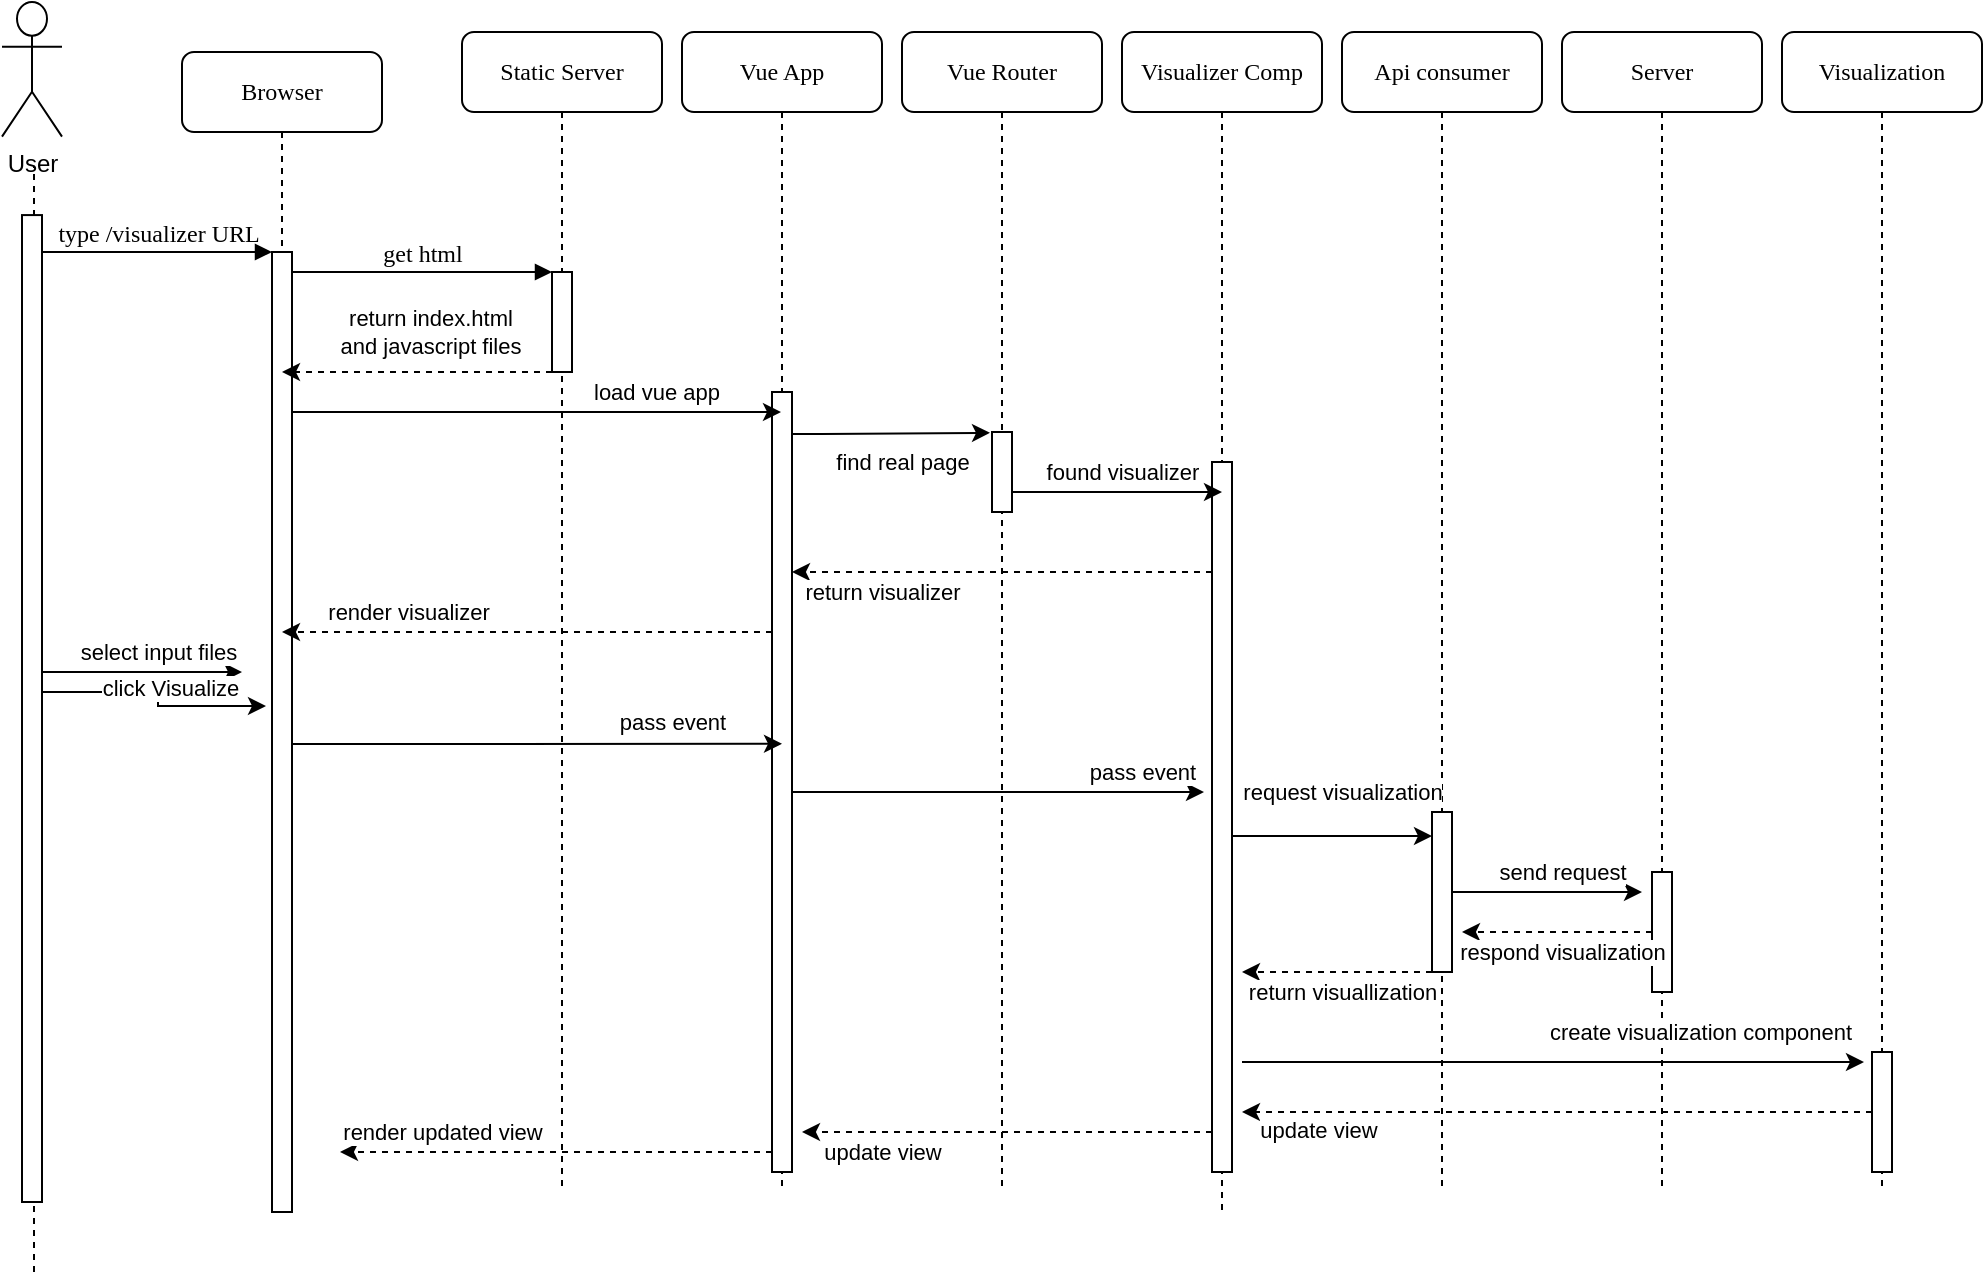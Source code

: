 <mxfile version="13.7.9" type="device"><diagram name="Page-1" id="13e1069c-82ec-6db2-03f1-153e76fe0fe0"><mxGraphModel dx="1422" dy="802" grid="1" gridSize="10" guides="1" tooltips="1" connect="1" arrows="1" fold="1" page="1" pageScale="1" pageWidth="1100" pageHeight="850" background="#ffffff" math="0" shadow="0"><root><mxCell id="0"/><mxCell id="1" parent="0"/><mxCell id="7baba1c4bc27f4b0-2" value="Browser" style="shape=umlLifeline;perimeter=lifelinePerimeter;whiteSpace=wrap;html=1;container=1;collapsible=0;recursiveResize=0;outlineConnect=0;rounded=1;shadow=0;comic=0;labelBackgroundColor=none;strokeWidth=1;fontFamily=Verdana;fontSize=12;align=center;" parent="1" vertex="1"><mxGeometry x="120" y="90" width="100" height="580" as="geometry"/></mxCell><mxCell id="7baba1c4bc27f4b0-10" value="" style="html=1;points=[];perimeter=orthogonalPerimeter;rounded=0;shadow=0;comic=0;labelBackgroundColor=none;strokeWidth=1;fontFamily=Verdana;fontSize=12;align=center;" parent="7baba1c4bc27f4b0-2" vertex="1"><mxGeometry x="45" y="100" width="10" height="480" as="geometry"/></mxCell><mxCell id="7baba1c4bc27f4b0-4" value="Vue App" style="shape=umlLifeline;perimeter=lifelinePerimeter;whiteSpace=wrap;html=1;container=1;collapsible=0;recursiveResize=0;outlineConnect=0;rounded=1;shadow=0;comic=0;labelBackgroundColor=none;strokeWidth=1;fontFamily=Verdana;fontSize=12;align=center;" parent="1" vertex="1"><mxGeometry x="370" y="80" width="100" height="580" as="geometry"/></mxCell><mxCell id="7baba1c4bc27f4b0-16" value="" style="html=1;points=[];perimeter=orthogonalPerimeter;rounded=0;shadow=0;comic=0;labelBackgroundColor=none;strokeWidth=1;fontFamily=Verdana;fontSize=12;align=center;" parent="7baba1c4bc27f4b0-4" vertex="1"><mxGeometry x="45" y="180" width="10" height="390" as="geometry"/></mxCell><mxCell id="7baba1c4bc27f4b0-5" value="Vue Router" style="shape=umlLifeline;perimeter=lifelinePerimeter;whiteSpace=wrap;html=1;container=1;collapsible=0;recursiveResize=0;outlineConnect=0;rounded=1;shadow=0;comic=0;labelBackgroundColor=none;strokeWidth=1;fontFamily=Verdana;fontSize=12;align=center;" parent="1" vertex="1"><mxGeometry x="480" y="80" width="100" height="580" as="geometry"/></mxCell><mxCell id="8UXBk4BIv4zKKEOPuzt_-30" value="" style="html=1;points=[];perimeter=orthogonalPerimeter;rounded=0;shadow=0;comic=0;labelBackgroundColor=none;strokeWidth=1;fontFamily=Verdana;fontSize=12;align=center;" vertex="1" parent="7baba1c4bc27f4b0-5"><mxGeometry x="45" y="200" width="10" height="40" as="geometry"/></mxCell><mxCell id="7baba1c4bc27f4b0-11" value="type /visualizer URL" style="html=1;verticalAlign=bottom;endArrow=block;entryX=0;entryY=0;labelBackgroundColor=none;fontFamily=Verdana;fontSize=12;edgeStyle=elbowEdgeStyle;elbow=vertical;" parent="1" source="7baba1c4bc27f4b0-9" target="7baba1c4bc27f4b0-10" edge="1"><mxGeometry relative="1" as="geometry"><mxPoint x="220" y="190" as="sourcePoint"/></mxGeometry></mxCell><mxCell id="7baba1c4bc27f4b0-14" value="get html" style="html=1;verticalAlign=bottom;endArrow=block;entryX=0;entryY=0;labelBackgroundColor=none;fontFamily=Verdana;fontSize=12;edgeStyle=elbowEdgeStyle;elbow=vertical;" parent="1" source="7baba1c4bc27f4b0-10" target="7baba1c4bc27f4b0-13" edge="1"><mxGeometry relative="1" as="geometry"><mxPoint x="370" y="200" as="sourcePoint"/></mxGeometry></mxCell><mxCell id="8UXBk4BIv4zKKEOPuzt_-25" value="" style="group" vertex="1" connectable="0" parent="1"><mxGeometry x="30" y="65" width="30" height="635" as="geometry"/></mxCell><mxCell id="8UXBk4BIv4zKKEOPuzt_-24" value="" style="endArrow=none;dashed=1;html=1;entryX=0.6;entryY=-0.05;entryDx=0;entryDy=0;entryPerimeter=0;" edge="1" parent="8UXBk4BIv4zKKEOPuzt_-25" target="7baba1c4bc27f4b0-9"><mxGeometry width="50" height="50" relative="1" as="geometry"><mxPoint x="16" y="635" as="sourcePoint"/><mxPoint x="40" y="585" as="targetPoint"/></mxGeometry></mxCell><mxCell id="8UXBk4BIv4zKKEOPuzt_-22" value="" style="group" vertex="1" connectable="0" parent="8UXBk4BIv4zKKEOPuzt_-25"><mxGeometry width="30" height="600" as="geometry"/></mxCell><mxCell id="7baba1c4bc27f4b0-9" value="" style="html=1;points=[];perimeter=orthogonalPerimeter;rounded=0;shadow=0;comic=0;labelBackgroundColor=none;strokeWidth=1;fontFamily=Verdana;fontSize=12;align=center;" parent="8UXBk4BIv4zKKEOPuzt_-22" vertex="1"><mxGeometry x="10" y="106.542" width="10" height="493.458" as="geometry"/></mxCell><mxCell id="8UXBk4BIv4zKKEOPuzt_-17" value="User" style="shape=umlActor;verticalLabelPosition=bottom;verticalAlign=top;html=1;" vertex="1" parent="8UXBk4BIv4zKKEOPuzt_-22"><mxGeometry width="30" height="67.29" as="geometry"/></mxCell><mxCell id="8UXBk4BIv4zKKEOPuzt_-26" style="edgeStyle=orthogonalEdgeStyle;rounded=0;orthogonalLoop=1;jettySize=auto;html=1;dashed=1;" edge="1" parent="1" source="7baba1c4bc27f4b0-13" target="7baba1c4bc27f4b0-2"><mxGeometry relative="1" as="geometry"><mxPoint x="210" y="240" as="targetPoint"/><Array as="points"><mxPoint x="260" y="250"/><mxPoint x="260" y="250"/></Array></mxGeometry></mxCell><mxCell id="8UXBk4BIv4zKKEOPuzt_-27" value="return index.html&lt;br&gt;and javascript files" style="edgeLabel;html=1;align=center;verticalAlign=middle;resizable=0;points=[];" vertex="1" connectable="0" parent="8UXBk4BIv4zKKEOPuzt_-26"><mxGeometry x="-0.108" y="-1" relative="1" as="geometry"><mxPoint x="-1" y="-19" as="offset"/></mxGeometry></mxCell><mxCell id="8UXBk4BIv4zKKEOPuzt_-32" style="edgeStyle=orthogonalEdgeStyle;rounded=0;orthogonalLoop=1;jettySize=auto;html=1;entryX=-0.1;entryY=0.011;entryDx=0;entryDy=0;entryPerimeter=0;" edge="1" parent="1" source="7baba1c4bc27f4b0-16" target="8UXBk4BIv4zKKEOPuzt_-30"><mxGeometry relative="1" as="geometry"><Array as="points"><mxPoint x="440" y="281"/><mxPoint x="440" y="281"/></Array></mxGeometry></mxCell><mxCell id="8UXBk4BIv4zKKEOPuzt_-33" value="find real page" style="edgeLabel;html=1;align=center;verticalAlign=middle;resizable=0;points=[];" vertex="1" connectable="0" parent="8UXBk4BIv4zKKEOPuzt_-32"><mxGeometry x="0.212" y="-2" relative="1" as="geometry"><mxPoint x="-5" y="12" as="offset"/></mxGeometry></mxCell><mxCell id="8UXBk4BIv4zKKEOPuzt_-34" value="" style="group" vertex="1" connectable="0" parent="1"><mxGeometry x="360" y="295" as="geometry"/></mxCell><mxCell id="8UXBk4BIv4zKKEOPuzt_-28" style="edgeStyle=orthogonalEdgeStyle;rounded=0;orthogonalLoop=1;jettySize=auto;html=1;" edge="1" parent="8UXBk4BIv4zKKEOPuzt_-34" source="7baba1c4bc27f4b0-10" target="7baba1c4bc27f4b0-4"><mxGeometry relative="1" as="geometry"><mxPoint x="44" y="-25" as="targetPoint"/><Array as="points"><mxPoint x="-30" y="-25"/><mxPoint x="-30" y="-25"/></Array></mxGeometry></mxCell><mxCell id="8UXBk4BIv4zKKEOPuzt_-29" value="load vue app" style="edgeLabel;html=1;align=center;verticalAlign=middle;resizable=0;points=[];" vertex="1" connectable="0" parent="8UXBk4BIv4zKKEOPuzt_-28"><mxGeometry x="0.635" y="-1" relative="1" as="geometry"><mxPoint x="-18" y="-11" as="offset"/></mxGeometry></mxCell><mxCell id="8UXBk4BIv4zKKEOPuzt_-35" value="" style="group" vertex="1" connectable="0" parent="1"><mxGeometry x="590" y="80" width="100" height="590" as="geometry"/></mxCell><mxCell id="7baba1c4bc27f4b0-6" value="Visualizer Comp" style="shape=umlLifeline;perimeter=lifelinePerimeter;whiteSpace=wrap;html=1;container=1;collapsible=0;recursiveResize=0;outlineConnect=0;rounded=1;shadow=0;comic=0;labelBackgroundColor=none;strokeWidth=1;fontFamily=Verdana;fontSize=12;align=center;" parent="8UXBk4BIv4zKKEOPuzt_-35" vertex="1"><mxGeometry width="100" height="590" as="geometry"/></mxCell><mxCell id="7baba1c4bc27f4b0-19" value="" style="html=1;points=[];perimeter=orthogonalPerimeter;rounded=0;shadow=0;comic=0;labelBackgroundColor=none;strokeWidth=1;fontFamily=Verdana;fontSize=12;align=center;" parent="7baba1c4bc27f4b0-6" vertex="1"><mxGeometry x="45" y="215" width="10" height="355" as="geometry"/></mxCell><mxCell id="8UXBk4BIv4zKKEOPuzt_-36" style="edgeStyle=orthogonalEdgeStyle;rounded=0;orthogonalLoop=1;jettySize=auto;html=1;" edge="1" parent="1" source="8UXBk4BIv4zKKEOPuzt_-30"><mxGeometry relative="1" as="geometry"><mxPoint x="640" y="310" as="targetPoint"/><Array as="points"><mxPoint x="640" y="310"/></Array></mxGeometry></mxCell><mxCell id="8UXBk4BIv4zKKEOPuzt_-37" value="found visualizer" style="edgeLabel;html=1;align=center;verticalAlign=middle;resizable=0;points=[];" vertex="1" connectable="0" parent="8UXBk4BIv4zKKEOPuzt_-36"><mxGeometry x="-0.2" y="-5" relative="1" as="geometry"><mxPoint x="13" y="-15" as="offset"/></mxGeometry></mxCell><mxCell id="8UXBk4BIv4zKKEOPuzt_-38" style="edgeStyle=orthogonalEdgeStyle;rounded=0;orthogonalLoop=1;jettySize=auto;html=1;dashed=1;" edge="1" parent="1" source="7baba1c4bc27f4b0-19"><mxGeometry relative="1" as="geometry"><mxPoint x="425" y="350" as="targetPoint"/><Array as="points"><mxPoint x="640" y="350"/><mxPoint x="425" y="350"/></Array></mxGeometry></mxCell><mxCell id="8UXBk4BIv4zKKEOPuzt_-39" value="return visualizer" style="edgeLabel;html=1;align=center;verticalAlign=middle;resizable=0;points=[];" vertex="1" connectable="0" parent="8UXBk4BIv4zKKEOPuzt_-38"><mxGeometry x="-0.4" y="1" relative="1" as="geometry"><mxPoint x="-102" y="9" as="offset"/></mxGeometry></mxCell><mxCell id="8UXBk4BIv4zKKEOPuzt_-40" style="edgeStyle=orthogonalEdgeStyle;rounded=0;orthogonalLoop=1;jettySize=auto;html=1;dashed=1;" edge="1" parent="1" source="7baba1c4bc27f4b0-16" target="7baba1c4bc27f4b0-2"><mxGeometry relative="1" as="geometry"><Array as="points"><mxPoint x="260" y="380"/><mxPoint x="260" y="380"/></Array></mxGeometry></mxCell><mxCell id="8UXBk4BIv4zKKEOPuzt_-41" value="render visualizer" style="edgeLabel;html=1;align=center;verticalAlign=middle;resizable=0;points=[];" vertex="1" connectable="0" parent="8UXBk4BIv4zKKEOPuzt_-40"><mxGeometry x="0.73" relative="1" as="geometry"><mxPoint x="30" y="-10" as="offset"/></mxGeometry></mxCell><mxCell id="8UXBk4BIv4zKKEOPuzt_-42" style="edgeStyle=orthogonalEdgeStyle;rounded=0;orthogonalLoop=1;jettySize=auto;html=1;" edge="1" parent="1" source="7baba1c4bc27f4b0-9"><mxGeometry relative="1" as="geometry"><mxPoint x="150" y="400" as="targetPoint"/><Array as="points"><mxPoint x="120" y="400"/><mxPoint x="120" y="400"/></Array></mxGeometry></mxCell><mxCell id="8UXBk4BIv4zKKEOPuzt_-43" value="select input files" style="edgeLabel;html=1;align=center;verticalAlign=middle;resizable=0;points=[];" vertex="1" connectable="0" parent="8UXBk4BIv4zKKEOPuzt_-42"><mxGeometry x="0.161" relative="1" as="geometry"><mxPoint y="-10" as="offset"/></mxGeometry></mxCell><mxCell id="8UXBk4BIv4zKKEOPuzt_-44" style="edgeStyle=orthogonalEdgeStyle;rounded=0;orthogonalLoop=1;jettySize=auto;html=1;entryX=-0.3;entryY=0.473;entryDx=0;entryDy=0;entryPerimeter=0;" edge="1" parent="1" source="7baba1c4bc27f4b0-9" target="7baba1c4bc27f4b0-10"><mxGeometry relative="1" as="geometry"><mxPoint x="110" y="418" as="targetPoint"/><Array as="points"><mxPoint x="108" y="410"/><mxPoint x="108" y="417"/></Array></mxGeometry></mxCell><mxCell id="8UXBk4BIv4zKKEOPuzt_-45" value="click Visualize" style="edgeLabel;html=1;align=center;verticalAlign=middle;resizable=0;points=[];" vertex="1" connectable="0" parent="8UXBk4BIv4zKKEOPuzt_-44"><mxGeometry x="0.194" y="3" relative="1" as="geometry"><mxPoint y="-6.06" as="offset"/></mxGeometry></mxCell><mxCell id="8UXBk4BIv4zKKEOPuzt_-47" style="edgeStyle=orthogonalEdgeStyle;rounded=0;orthogonalLoop=1;jettySize=auto;html=1;entryX=0.5;entryY=0.451;entryDx=0;entryDy=0;entryPerimeter=0;" edge="1" parent="1" source="7baba1c4bc27f4b0-10" target="7baba1c4bc27f4b0-16"><mxGeometry relative="1" as="geometry"><mxPoint x="410" y="436" as="targetPoint"/><Array as="points"><mxPoint x="250" y="436"/><mxPoint x="250" y="436"/></Array></mxGeometry></mxCell><mxCell id="8UXBk4BIv4zKKEOPuzt_-48" value="pass event" style="edgeLabel;html=1;align=center;verticalAlign=middle;resizable=0;points=[];" vertex="1" connectable="0" parent="8UXBk4BIv4zKKEOPuzt_-47"><mxGeometry x="0.2" y="4" relative="1" as="geometry"><mxPoint x="43" y="-7" as="offset"/></mxGeometry></mxCell><mxCell id="8UXBk4BIv4zKKEOPuzt_-49" style="edgeStyle=orthogonalEdgeStyle;rounded=0;orthogonalLoop=1;jettySize=auto;html=1;" edge="1" parent="1" source="7baba1c4bc27f4b0-16"><mxGeometry relative="1" as="geometry"><mxPoint x="631" y="460" as="targetPoint"/><Array as="points"><mxPoint x="480" y="460"/><mxPoint x="480" y="460"/></Array></mxGeometry></mxCell><mxCell id="8UXBk4BIv4zKKEOPuzt_-50" value="pass event" style="edgeLabel;html=1;align=center;verticalAlign=middle;resizable=0;points=[];" vertex="1" connectable="0" parent="8UXBk4BIv4zKKEOPuzt_-49"><mxGeometry x="0.796" y="1" relative="1" as="geometry"><mxPoint x="-10" y="-9.02" as="offset"/></mxGeometry></mxCell><mxCell id="8UXBk4BIv4zKKEOPuzt_-51" value="" style="group" vertex="1" connectable="0" parent="1"><mxGeometry x="700" y="80" width="100" height="580" as="geometry"/></mxCell><mxCell id="7baba1c4bc27f4b0-7" value="Api consumer" style="shape=umlLifeline;perimeter=lifelinePerimeter;whiteSpace=wrap;html=1;container=1;collapsible=0;recursiveResize=0;outlineConnect=0;rounded=1;shadow=0;comic=0;labelBackgroundColor=none;strokeWidth=1;fontFamily=Verdana;fontSize=12;align=center;" parent="8UXBk4BIv4zKKEOPuzt_-51" vertex="1"><mxGeometry width="100" height="580" as="geometry"/></mxCell><mxCell id="7baba1c4bc27f4b0-28" value="" style="html=1;points=[];perimeter=orthogonalPerimeter;rounded=0;shadow=0;comic=0;labelBackgroundColor=none;strokeWidth=1;fontFamily=Verdana;fontSize=12;align=center;" parent="7baba1c4bc27f4b0-7" vertex="1"><mxGeometry x="45" y="390" width="10" height="80" as="geometry"/></mxCell><mxCell id="8UXBk4BIv4zKKEOPuzt_-52" value="" style="group" vertex="1" connectable="0" parent="1"><mxGeometry x="810" y="80" width="100" height="580" as="geometry"/></mxCell><mxCell id="8UXBk4BIv4zKKEOPuzt_-53" value="Server" style="shape=umlLifeline;perimeter=lifelinePerimeter;whiteSpace=wrap;html=1;container=1;collapsible=0;recursiveResize=0;outlineConnect=0;rounded=1;shadow=0;comic=0;labelBackgroundColor=none;strokeWidth=1;fontFamily=Verdana;fontSize=12;align=center;" vertex="1" parent="8UXBk4BIv4zKKEOPuzt_-52"><mxGeometry width="100" height="580" as="geometry"/></mxCell><mxCell id="8UXBk4BIv4zKKEOPuzt_-54" value="" style="html=1;points=[];perimeter=orthogonalPerimeter;rounded=0;shadow=0;comic=0;labelBackgroundColor=none;strokeWidth=1;fontFamily=Verdana;fontSize=12;align=center;" vertex="1" parent="8UXBk4BIv4zKKEOPuzt_-53"><mxGeometry x="45" y="420" width="10" height="60" as="geometry"/></mxCell><mxCell id="8UXBk4BIv4zKKEOPuzt_-55" value="" style="group" vertex="1" connectable="0" parent="1"><mxGeometry x="260" y="80" width="100" height="580" as="geometry"/></mxCell><mxCell id="7baba1c4bc27f4b0-3" value="Static Server" style="shape=umlLifeline;perimeter=lifelinePerimeter;whiteSpace=wrap;html=1;container=1;collapsible=0;recursiveResize=0;outlineConnect=0;rounded=1;shadow=0;comic=0;labelBackgroundColor=none;strokeWidth=1;fontFamily=Verdana;fontSize=12;align=center;" parent="8UXBk4BIv4zKKEOPuzt_-55" vertex="1"><mxGeometry width="100" height="580" as="geometry"/></mxCell><mxCell id="7baba1c4bc27f4b0-13" value="" style="html=1;points=[];perimeter=orthogonalPerimeter;rounded=0;shadow=0;comic=0;labelBackgroundColor=none;strokeWidth=1;fontFamily=Verdana;fontSize=12;align=center;" parent="7baba1c4bc27f4b0-3" vertex="1"><mxGeometry x="45" y="120" width="10" height="50" as="geometry"/></mxCell><mxCell id="8UXBk4BIv4zKKEOPuzt_-56" value="" style="group" vertex="1" connectable="0" parent="1"><mxGeometry x="920" y="80" width="100" height="580" as="geometry"/></mxCell><mxCell id="8UXBk4BIv4zKKEOPuzt_-57" value="Visualization" style="shape=umlLifeline;perimeter=lifelinePerimeter;whiteSpace=wrap;html=1;container=1;collapsible=0;recursiveResize=0;outlineConnect=0;rounded=1;shadow=0;comic=0;labelBackgroundColor=none;strokeWidth=1;fontFamily=Verdana;fontSize=12;align=center;" vertex="1" parent="8UXBk4BIv4zKKEOPuzt_-56"><mxGeometry width="100" height="580" as="geometry"/></mxCell><mxCell id="8UXBk4BIv4zKKEOPuzt_-58" value="" style="html=1;points=[];perimeter=orthogonalPerimeter;rounded=0;shadow=0;comic=0;labelBackgroundColor=none;strokeWidth=1;fontFamily=Verdana;fontSize=12;align=center;" vertex="1" parent="8UXBk4BIv4zKKEOPuzt_-57"><mxGeometry x="45" y="510" width="10" height="60" as="geometry"/></mxCell><mxCell id="8UXBk4BIv4zKKEOPuzt_-59" style="edgeStyle=orthogonalEdgeStyle;rounded=0;orthogonalLoop=1;jettySize=auto;html=1;" edge="1" parent="1" source="7baba1c4bc27f4b0-19"><mxGeometry relative="1" as="geometry"><mxPoint x="745" y="482" as="targetPoint"/><Array as="points"><mxPoint x="680" y="482"/><mxPoint x="680" y="482"/></Array></mxGeometry></mxCell><mxCell id="8UXBk4BIv4zKKEOPuzt_-61" value="request visualization" style="edgeLabel;html=1;align=center;verticalAlign=middle;resizable=0;points=[];" vertex="1" connectable="0" parent="8UXBk4BIv4zKKEOPuzt_-59"><mxGeometry x="0.3" y="-4" relative="1" as="geometry"><mxPoint x="-10" y="-26" as="offset"/></mxGeometry></mxCell><mxCell id="8UXBk4BIv4zKKEOPuzt_-62" style="edgeStyle=orthogonalEdgeStyle;rounded=0;orthogonalLoop=1;jettySize=auto;html=1;" edge="1" parent="1" source="7baba1c4bc27f4b0-28"><mxGeometry relative="1" as="geometry"><mxPoint x="850" y="510" as="targetPoint"/><Array as="points"><mxPoint x="770" y="510"/><mxPoint x="770" y="510"/></Array></mxGeometry></mxCell><mxCell id="8UXBk4BIv4zKKEOPuzt_-63" value="send request" style="edgeLabel;html=1;align=center;verticalAlign=middle;resizable=0;points=[];" vertex="1" connectable="0" parent="8UXBk4BIv4zKKEOPuzt_-62"><mxGeometry x="0.263" y="-3" relative="1" as="geometry"><mxPoint x="-5" y="-13" as="offset"/></mxGeometry></mxCell><mxCell id="8UXBk4BIv4zKKEOPuzt_-64" style="edgeStyle=orthogonalEdgeStyle;rounded=0;orthogonalLoop=1;jettySize=auto;html=1;dashed=1;" edge="1" parent="1" source="8UXBk4BIv4zKKEOPuzt_-54"><mxGeometry relative="1" as="geometry"><mxPoint x="760" y="530" as="targetPoint"/></mxGeometry></mxCell><mxCell id="8UXBk4BIv4zKKEOPuzt_-65" value="respond visualization" style="edgeLabel;html=1;align=center;verticalAlign=middle;resizable=0;points=[];" vertex="1" connectable="0" parent="8UXBk4BIv4zKKEOPuzt_-64"><mxGeometry x="-0.221" y="2" relative="1" as="geometry"><mxPoint x="-8" y="8" as="offset"/></mxGeometry></mxCell><mxCell id="8UXBk4BIv4zKKEOPuzt_-66" style="edgeStyle=orthogonalEdgeStyle;rounded=0;orthogonalLoop=1;jettySize=auto;html=1;dashed=1;" edge="1" parent="1" source="7baba1c4bc27f4b0-28"><mxGeometry relative="1" as="geometry"><mxPoint x="650" y="550" as="targetPoint"/><Array as="points"><mxPoint x="720" y="550"/><mxPoint x="720" y="550"/></Array></mxGeometry></mxCell><mxCell id="8UXBk4BIv4zKKEOPuzt_-67" value="return visuallization" style="edgeLabel;html=1;align=center;verticalAlign=middle;resizable=0;points=[];" vertex="1" connectable="0" parent="8UXBk4BIv4zKKEOPuzt_-66"><mxGeometry x="-0.2" y="2" relative="1" as="geometry"><mxPoint x="-7" y="8" as="offset"/></mxGeometry></mxCell><mxCell id="8UXBk4BIv4zKKEOPuzt_-68" style="edgeStyle=orthogonalEdgeStyle;rounded=0;orthogonalLoop=1;jettySize=auto;html=1;" edge="1" parent="1"><mxGeometry relative="1" as="geometry"><mxPoint x="650" y="595" as="sourcePoint"/><mxPoint x="961" y="595" as="targetPoint"/><Array as="points"><mxPoint x="961" y="595"/></Array></mxGeometry></mxCell><mxCell id="8UXBk4BIv4zKKEOPuzt_-69" value="create visualization component" style="edgeLabel;html=1;align=center;verticalAlign=middle;resizable=0;points=[];" vertex="1" connectable="0" parent="8UXBk4BIv4zKKEOPuzt_-68"><mxGeometry x="0.193" relative="1" as="geometry"><mxPoint x="43.7" y="-15" as="offset"/></mxGeometry></mxCell><mxCell id="8UXBk4BIv4zKKEOPuzt_-70" style="edgeStyle=orthogonalEdgeStyle;rounded=0;orthogonalLoop=1;jettySize=auto;html=1;dashed=1;" edge="1" parent="1" source="8UXBk4BIv4zKKEOPuzt_-58"><mxGeometry relative="1" as="geometry"><mxPoint x="650" y="620" as="targetPoint"/><Array as="points"><mxPoint x="650" y="620"/></Array></mxGeometry></mxCell><mxCell id="8UXBk4BIv4zKKEOPuzt_-71" value="update view" style="edgeLabel;html=1;align=center;verticalAlign=middle;resizable=0;points=[];" vertex="1" connectable="0" parent="8UXBk4BIv4zKKEOPuzt_-70"><mxGeometry x="0.016" y="99" relative="1" as="geometry"><mxPoint x="-117.62" y="-90.7" as="offset"/></mxGeometry></mxCell><mxCell id="8UXBk4BIv4zKKEOPuzt_-72" style="edgeStyle=orthogonalEdgeStyle;rounded=0;orthogonalLoop=1;jettySize=auto;html=1;dashed=1;" edge="1" parent="1" source="7baba1c4bc27f4b0-19"><mxGeometry relative="1" as="geometry"><mxPoint x="430" y="630" as="targetPoint"/><Array as="points"><mxPoint x="590" y="630"/><mxPoint x="590" y="630"/></Array></mxGeometry></mxCell><mxCell id="8UXBk4BIv4zKKEOPuzt_-73" value="update view" style="edgeLabel;html=1;align=center;verticalAlign=middle;resizable=0;points=[];" vertex="1" connectable="0" parent="8UXBk4BIv4zKKEOPuzt_-72"><mxGeometry x="0.629" y="2" relative="1" as="geometry"><mxPoint x="2" y="7.91" as="offset"/></mxGeometry></mxCell><mxCell id="8UXBk4BIv4zKKEOPuzt_-77" style="edgeStyle=orthogonalEdgeStyle;rounded=0;orthogonalLoop=1;jettySize=auto;html=1;dashed=1;" edge="1" parent="1" source="7baba1c4bc27f4b0-16"><mxGeometry relative="1" as="geometry"><mxPoint x="199" y="640" as="targetPoint"/><Array as="points"><mxPoint x="199" y="640"/></Array></mxGeometry></mxCell><mxCell id="8UXBk4BIv4zKKEOPuzt_-78" value="render updated view" style="edgeLabel;html=1;align=center;verticalAlign=middle;resizable=0;points=[];" vertex="1" connectable="0" parent="8UXBk4BIv4zKKEOPuzt_-77"><mxGeometry x="0.732" y="1" relative="1" as="geometry"><mxPoint x="22" y="-11" as="offset"/></mxGeometry></mxCell></root></mxGraphModel></diagram></mxfile>